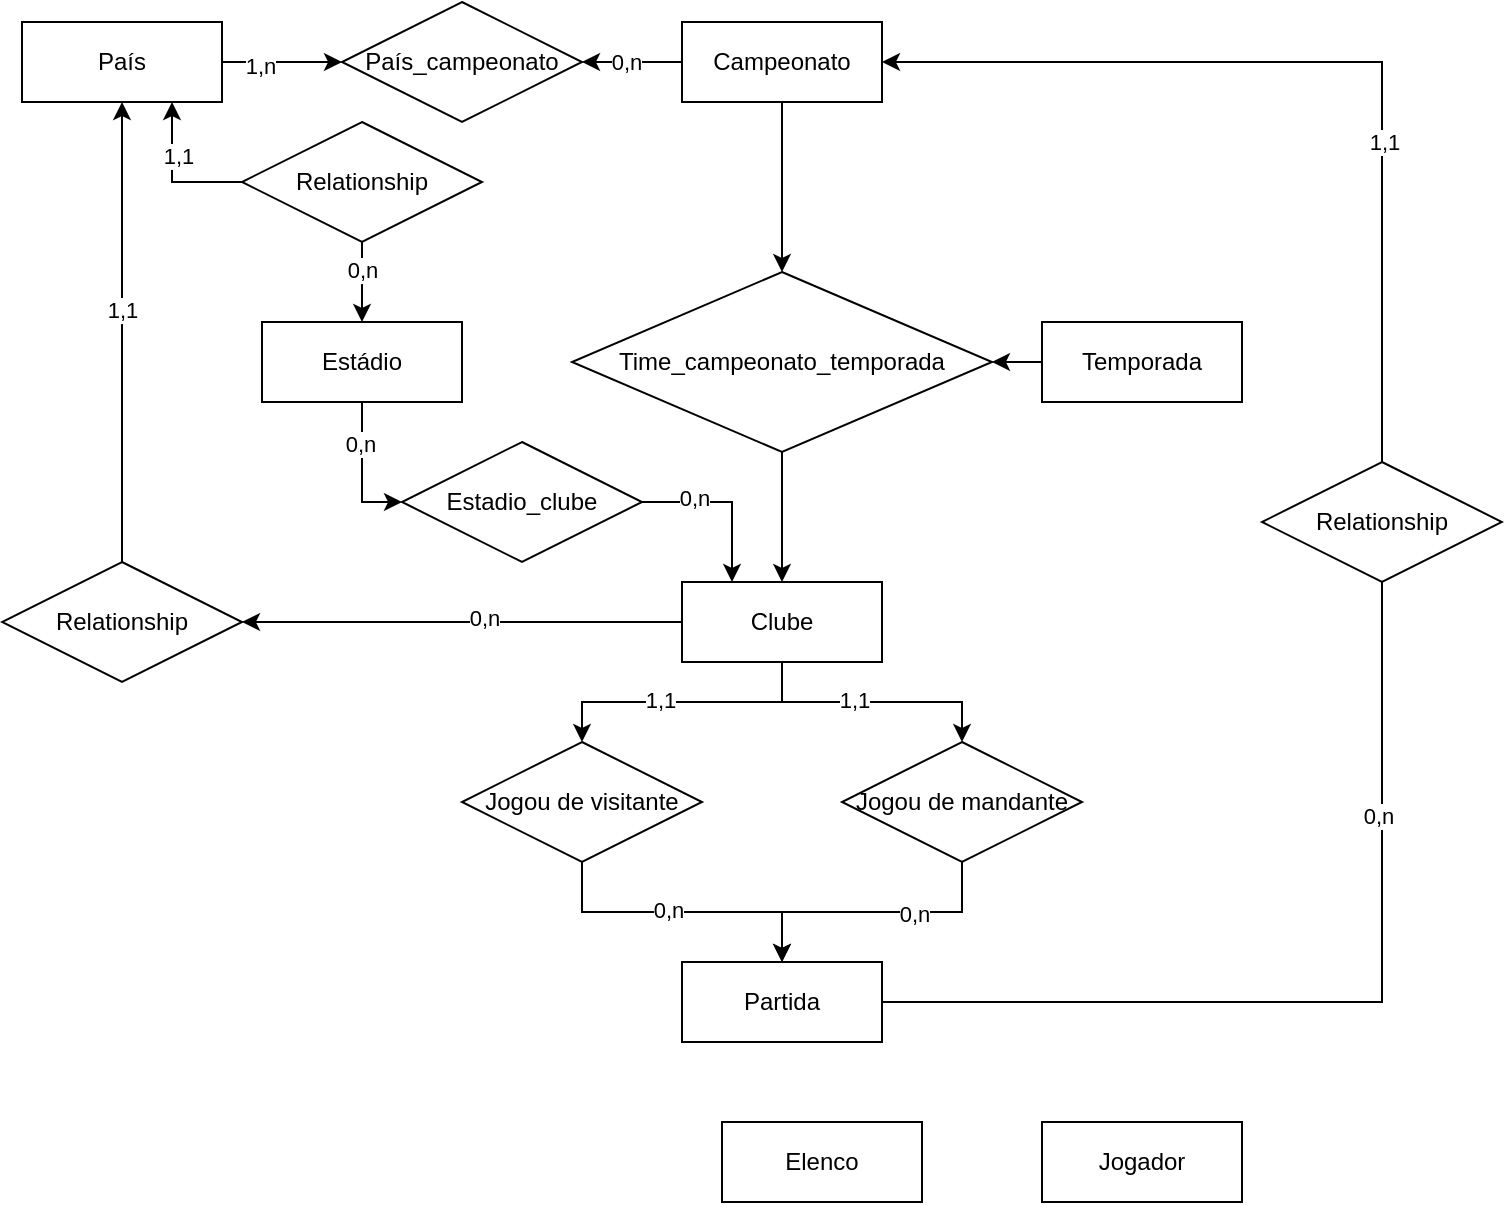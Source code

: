 <mxfile version="22.0.4" type="github">
  <diagram name="Página-1" id="wu61jTHMR0RudlEywtw_">
    <mxGraphModel dx="759" dy="764" grid="1" gridSize="10" guides="1" tooltips="1" connect="1" arrows="1" fold="1" page="1" pageScale="1" pageWidth="827" pageHeight="1169" math="0" shadow="0">
      <root>
        <mxCell id="0" />
        <mxCell id="1" parent="0" />
        <mxCell id="DVxih_do49LNcKvW1eOE-18" style="edgeStyle=orthogonalEdgeStyle;rounded=0;orthogonalLoop=1;jettySize=auto;html=1;" parent="1" source="DVxih_do49LNcKvW1eOE-14" target="DVxih_do49LNcKvW1eOE-17" edge="1">
          <mxGeometry relative="1" as="geometry" />
        </mxCell>
        <mxCell id="DVxih_do49LNcKvW1eOE-21" value="1,n" style="edgeLabel;html=1;align=center;verticalAlign=middle;resizable=0;points=[];" parent="DVxih_do49LNcKvW1eOE-18" vertex="1" connectable="0">
          <mxGeometry x="-0.36" y="-2" relative="1" as="geometry">
            <mxPoint as="offset" />
          </mxGeometry>
        </mxCell>
        <mxCell id="DVxih_do49LNcKvW1eOE-14" value="País" style="whiteSpace=wrap;html=1;align=center;" parent="1" vertex="1">
          <mxGeometry x="20" y="230" width="100" height="40" as="geometry" />
        </mxCell>
        <mxCell id="EI13l_1nYd81U-HAZU5a-3" style="edgeStyle=orthogonalEdgeStyle;rounded=0;orthogonalLoop=1;jettySize=auto;html=1;entryX=0.5;entryY=0;entryDx=0;entryDy=0;" parent="1" source="DVxih_do49LNcKvW1eOE-16" target="DVxih_do49LNcKvW1eOE-43" edge="1">
          <mxGeometry relative="1" as="geometry" />
        </mxCell>
        <mxCell id="DVxih_do49LNcKvW1eOE-16" value="Campeonato" style="whiteSpace=wrap;html=1;align=center;" parent="1" vertex="1">
          <mxGeometry x="350" y="230" width="100" height="40" as="geometry" />
        </mxCell>
        <mxCell id="DVxih_do49LNcKvW1eOE-17" value="País_campeonato" style="shape=rhombus;perimeter=rhombusPerimeter;whiteSpace=wrap;html=1;align=center;" parent="1" vertex="1">
          <mxGeometry x="180" y="220" width="120" height="60" as="geometry" />
        </mxCell>
        <mxCell id="DVxih_do49LNcKvW1eOE-24" style="edgeStyle=orthogonalEdgeStyle;rounded=0;orthogonalLoop=1;jettySize=auto;html=1;exitX=0;exitY=0.5;exitDx=0;exitDy=0;" parent="1" source="DVxih_do49LNcKvW1eOE-16" target="DVxih_do49LNcKvW1eOE-17" edge="1">
          <mxGeometry relative="1" as="geometry">
            <mxPoint x="330" y="220" as="sourcePoint" />
          </mxGeometry>
        </mxCell>
        <mxCell id="DVxih_do49LNcKvW1eOE-39" value="0,n" style="edgeLabel;html=1;align=center;verticalAlign=middle;resizable=0;points=[];" parent="DVxih_do49LNcKvW1eOE-24" vertex="1" connectable="0">
          <mxGeometry x="0.133" y="-3" relative="1" as="geometry">
            <mxPoint y="3" as="offset" />
          </mxGeometry>
        </mxCell>
        <mxCell id="EI13l_1nYd81U-HAZU5a-2" style="edgeStyle=orthogonalEdgeStyle;rounded=0;orthogonalLoop=1;jettySize=auto;html=1;entryX=1;entryY=0.5;entryDx=0;entryDy=0;" parent="1" source="DVxih_do49LNcKvW1eOE-22" target="DVxih_do49LNcKvW1eOE-43" edge="1">
          <mxGeometry relative="1" as="geometry" />
        </mxCell>
        <mxCell id="DVxih_do49LNcKvW1eOE-22" value="Temporada" style="whiteSpace=wrap;html=1;align=center;" parent="1" vertex="1">
          <mxGeometry x="530" y="380" width="100" height="40" as="geometry" />
        </mxCell>
        <mxCell id="DVxih_do49LNcKvW1eOE-45" style="edgeStyle=orthogonalEdgeStyle;rounded=0;orthogonalLoop=1;jettySize=auto;html=1;entryX=0.5;entryY=0;entryDx=0;entryDy=0;" parent="1" source="DVxih_do49LNcKvW1eOE-43" target="DVxih_do49LNcKvW1eOE-44" edge="1">
          <mxGeometry relative="1" as="geometry" />
        </mxCell>
        <mxCell id="DVxih_do49LNcKvW1eOE-43" value="Time_campeonato_temporada" style="shape=rhombus;perimeter=rhombusPerimeter;whiteSpace=wrap;html=1;align=center;" parent="1" vertex="1">
          <mxGeometry x="295" y="355" width="210" height="90" as="geometry" />
        </mxCell>
        <mxCell id="DVxih_do49LNcKvW1eOE-50" style="edgeStyle=orthogonalEdgeStyle;rounded=0;orthogonalLoop=1;jettySize=auto;html=1;" parent="1" source="DVxih_do49LNcKvW1eOE-44" target="DVxih_do49LNcKvW1eOE-49" edge="1">
          <mxGeometry relative="1" as="geometry" />
        </mxCell>
        <mxCell id="DVxih_do49LNcKvW1eOE-53" value="0,n" style="edgeLabel;html=1;align=center;verticalAlign=middle;resizable=0;points=[];" parent="DVxih_do49LNcKvW1eOE-50" vertex="1" connectable="0">
          <mxGeometry x="-0.095" y="-2" relative="1" as="geometry">
            <mxPoint as="offset" />
          </mxGeometry>
        </mxCell>
        <mxCell id="DVxih_do49LNcKvW1eOE-58" style="edgeStyle=orthogonalEdgeStyle;rounded=0;orthogonalLoop=1;jettySize=auto;html=1;entryX=0.5;entryY=0;entryDx=0;entryDy=0;" parent="1" source="DVxih_do49LNcKvW1eOE-44" target="DVxih_do49LNcKvW1eOE-56" edge="1">
          <mxGeometry relative="1" as="geometry" />
        </mxCell>
        <mxCell id="DVxih_do49LNcKvW1eOE-67" value="1,1" style="edgeLabel;html=1;align=center;verticalAlign=middle;resizable=0;points=[];" parent="DVxih_do49LNcKvW1eOE-58" vertex="1" connectable="0">
          <mxGeometry x="0.165" y="-1" relative="1" as="geometry">
            <mxPoint as="offset" />
          </mxGeometry>
        </mxCell>
        <mxCell id="DVxih_do49LNcKvW1eOE-60" style="edgeStyle=orthogonalEdgeStyle;rounded=0;orthogonalLoop=1;jettySize=auto;html=1;" parent="1" source="DVxih_do49LNcKvW1eOE-44" target="DVxih_do49LNcKvW1eOE-57" edge="1">
          <mxGeometry relative="1" as="geometry" />
        </mxCell>
        <mxCell id="DVxih_do49LNcKvW1eOE-68" value="1,1" style="edgeLabel;html=1;align=center;verticalAlign=middle;resizable=0;points=[];" parent="DVxih_do49LNcKvW1eOE-60" vertex="1" connectable="0">
          <mxGeometry x="-0.143" y="1" relative="1" as="geometry">
            <mxPoint as="offset" />
          </mxGeometry>
        </mxCell>
        <mxCell id="DVxih_do49LNcKvW1eOE-44" value="Clube" style="whiteSpace=wrap;html=1;align=center;" parent="1" vertex="1">
          <mxGeometry x="350" y="510" width="100" height="40" as="geometry" />
        </mxCell>
        <mxCell id="DVxih_do49LNcKvW1eOE-51" style="edgeStyle=orthogonalEdgeStyle;rounded=0;orthogonalLoop=1;jettySize=auto;html=1;" parent="1" source="DVxih_do49LNcKvW1eOE-49" target="DVxih_do49LNcKvW1eOE-14" edge="1">
          <mxGeometry relative="1" as="geometry" />
        </mxCell>
        <mxCell id="DVxih_do49LNcKvW1eOE-52" value="1,1" style="edgeLabel;html=1;align=center;verticalAlign=middle;resizable=0;points=[];" parent="DVxih_do49LNcKvW1eOE-51" vertex="1" connectable="0">
          <mxGeometry x="0.102" relative="1" as="geometry">
            <mxPoint as="offset" />
          </mxGeometry>
        </mxCell>
        <mxCell id="DVxih_do49LNcKvW1eOE-49" value="Relationship" style="shape=rhombus;perimeter=rhombusPerimeter;whiteSpace=wrap;html=1;align=center;" parent="1" vertex="1">
          <mxGeometry x="10" y="500" width="120" height="60" as="geometry" />
        </mxCell>
        <mxCell id="YWX6sTPGv2kubYQZJfxd-3" style="edgeStyle=orthogonalEdgeStyle;rounded=0;orthogonalLoop=1;jettySize=auto;html=1;entryX=1;entryY=0.5;entryDx=0;entryDy=0;" edge="1" parent="1" source="DVxih_do49LNcKvW1eOE-54" target="DVxih_do49LNcKvW1eOE-16">
          <mxGeometry relative="1" as="geometry">
            <Array as="points">
              <mxPoint x="700" y="720" />
              <mxPoint x="700" y="250" />
            </Array>
          </mxGeometry>
        </mxCell>
        <mxCell id="YWX6sTPGv2kubYQZJfxd-5" value="1,1" style="edgeLabel;html=1;align=center;verticalAlign=middle;resizable=0;points=[];" vertex="1" connectable="0" parent="YWX6sTPGv2kubYQZJfxd-3">
          <mxGeometry x="0.402" y="-1" relative="1" as="geometry">
            <mxPoint as="offset" />
          </mxGeometry>
        </mxCell>
        <mxCell id="YWX6sTPGv2kubYQZJfxd-6" value="0,n" style="edgeLabel;html=1;align=center;verticalAlign=middle;resizable=0;points=[];" vertex="1" connectable="0" parent="YWX6sTPGv2kubYQZJfxd-3">
          <mxGeometry x="-0.293" y="2" relative="1" as="geometry">
            <mxPoint as="offset" />
          </mxGeometry>
        </mxCell>
        <mxCell id="DVxih_do49LNcKvW1eOE-54" value="Partida" style="whiteSpace=wrap;html=1;align=center;" parent="1" vertex="1">
          <mxGeometry x="350" y="700" width="100" height="40" as="geometry" />
        </mxCell>
        <mxCell id="DVxih_do49LNcKvW1eOE-59" style="edgeStyle=orthogonalEdgeStyle;rounded=0;orthogonalLoop=1;jettySize=auto;html=1;" parent="1" source="DVxih_do49LNcKvW1eOE-56" target="DVxih_do49LNcKvW1eOE-54" edge="1">
          <mxGeometry relative="1" as="geometry" />
        </mxCell>
        <mxCell id="DVxih_do49LNcKvW1eOE-65" value="0,n" style="edgeLabel;html=1;align=center;verticalAlign=middle;resizable=0;points=[];" parent="DVxih_do49LNcKvW1eOE-59" vertex="1" connectable="0">
          <mxGeometry x="-0.099" y="1" relative="1" as="geometry">
            <mxPoint as="offset" />
          </mxGeometry>
        </mxCell>
        <mxCell id="DVxih_do49LNcKvW1eOE-56" value="Jogou de visitante" style="shape=rhombus;perimeter=rhombusPerimeter;whiteSpace=wrap;html=1;align=center;" parent="1" vertex="1">
          <mxGeometry x="240" y="590" width="120" height="60" as="geometry" />
        </mxCell>
        <mxCell id="DVxih_do49LNcKvW1eOE-61" style="edgeStyle=orthogonalEdgeStyle;rounded=0;orthogonalLoop=1;jettySize=auto;html=1;" parent="1" source="DVxih_do49LNcKvW1eOE-57" target="DVxih_do49LNcKvW1eOE-54" edge="1">
          <mxGeometry relative="1" as="geometry" />
        </mxCell>
        <mxCell id="DVxih_do49LNcKvW1eOE-66" value="0,n" style="edgeLabel;html=1;align=center;verticalAlign=middle;resizable=0;points=[];" parent="DVxih_do49LNcKvW1eOE-61" vertex="1" connectable="0">
          <mxGeometry x="-0.29" y="1" relative="1" as="geometry">
            <mxPoint as="offset" />
          </mxGeometry>
        </mxCell>
        <mxCell id="DVxih_do49LNcKvW1eOE-57" value="Jogou de mandante" style="shape=rhombus;perimeter=rhombusPerimeter;whiteSpace=wrap;html=1;align=center;" parent="1" vertex="1">
          <mxGeometry x="430" y="590" width="120" height="60" as="geometry" />
        </mxCell>
        <mxCell id="DVxih_do49LNcKvW1eOE-71" value="Elenco" style="whiteSpace=wrap;html=1;align=center;" parent="1" vertex="1">
          <mxGeometry x="370" y="780" width="100" height="40" as="geometry" />
        </mxCell>
        <mxCell id="YWX6sTPGv2kubYQZJfxd-1" value="Jogador" style="whiteSpace=wrap;html=1;align=center;" vertex="1" parent="1">
          <mxGeometry x="530" y="780" width="100" height="40" as="geometry" />
        </mxCell>
        <mxCell id="YWX6sTPGv2kubYQZJfxd-8" style="edgeStyle=orthogonalEdgeStyle;rounded=0;orthogonalLoop=1;jettySize=auto;html=1;entryX=0;entryY=0.5;entryDx=0;entryDy=0;" edge="1" parent="1" source="YWX6sTPGv2kubYQZJfxd-2" target="YWX6sTPGv2kubYQZJfxd-7">
          <mxGeometry relative="1" as="geometry" />
        </mxCell>
        <mxCell id="YWX6sTPGv2kubYQZJfxd-10" value="0,n" style="edgeLabel;html=1;align=center;verticalAlign=middle;resizable=0;points=[];" vertex="1" connectable="0" parent="YWX6sTPGv2kubYQZJfxd-8">
          <mxGeometry x="-0.4" y="-1" relative="1" as="geometry">
            <mxPoint as="offset" />
          </mxGeometry>
        </mxCell>
        <mxCell id="YWX6sTPGv2kubYQZJfxd-2" value="Estádio" style="whiteSpace=wrap;html=1;align=center;" vertex="1" parent="1">
          <mxGeometry x="140" y="380" width="100" height="40" as="geometry" />
        </mxCell>
        <mxCell id="YWX6sTPGv2kubYQZJfxd-4" value="Relationship" style="shape=rhombus;perimeter=rhombusPerimeter;whiteSpace=wrap;html=1;align=center;" vertex="1" parent="1">
          <mxGeometry x="640" y="450" width="120" height="60" as="geometry" />
        </mxCell>
        <mxCell id="YWX6sTPGv2kubYQZJfxd-9" style="edgeStyle=orthogonalEdgeStyle;rounded=0;orthogonalLoop=1;jettySize=auto;html=1;entryX=0.25;entryY=0;entryDx=0;entryDy=0;" edge="1" parent="1" source="YWX6sTPGv2kubYQZJfxd-7" target="DVxih_do49LNcKvW1eOE-44">
          <mxGeometry relative="1" as="geometry" />
        </mxCell>
        <mxCell id="YWX6sTPGv2kubYQZJfxd-11" value="0,n" style="edgeLabel;html=1;align=center;verticalAlign=middle;resizable=0;points=[];" vertex="1" connectable="0" parent="YWX6sTPGv2kubYQZJfxd-9">
          <mxGeometry x="-0.388" y="2" relative="1" as="geometry">
            <mxPoint as="offset" />
          </mxGeometry>
        </mxCell>
        <mxCell id="YWX6sTPGv2kubYQZJfxd-7" value="Estadio_clube" style="shape=rhombus;perimeter=rhombusPerimeter;whiteSpace=wrap;html=1;align=center;" vertex="1" parent="1">
          <mxGeometry x="210" y="440" width="120" height="60" as="geometry" />
        </mxCell>
        <mxCell id="YWX6sTPGv2kubYQZJfxd-14" style="edgeStyle=orthogonalEdgeStyle;rounded=0;orthogonalLoop=1;jettySize=auto;html=1;entryX=0.5;entryY=0;entryDx=0;entryDy=0;" edge="1" parent="1" source="YWX6sTPGv2kubYQZJfxd-13" target="YWX6sTPGv2kubYQZJfxd-2">
          <mxGeometry relative="1" as="geometry" />
        </mxCell>
        <mxCell id="YWX6sTPGv2kubYQZJfxd-17" value="0,n" style="edgeLabel;html=1;align=center;verticalAlign=middle;resizable=0;points=[];" vertex="1" connectable="0" parent="YWX6sTPGv2kubYQZJfxd-14">
          <mxGeometry x="-0.3" relative="1" as="geometry">
            <mxPoint as="offset" />
          </mxGeometry>
        </mxCell>
        <mxCell id="YWX6sTPGv2kubYQZJfxd-15" style="edgeStyle=orthogonalEdgeStyle;rounded=0;orthogonalLoop=1;jettySize=auto;html=1;entryX=0.75;entryY=1;entryDx=0;entryDy=0;" edge="1" parent="1" source="YWX6sTPGv2kubYQZJfxd-13" target="DVxih_do49LNcKvW1eOE-14">
          <mxGeometry relative="1" as="geometry" />
        </mxCell>
        <mxCell id="YWX6sTPGv2kubYQZJfxd-16" value="1,1" style="edgeLabel;html=1;align=center;verticalAlign=middle;resizable=0;points=[];" vertex="1" connectable="0" parent="YWX6sTPGv2kubYQZJfxd-15">
          <mxGeometry x="0.28" y="-3" relative="1" as="geometry">
            <mxPoint as="offset" />
          </mxGeometry>
        </mxCell>
        <mxCell id="YWX6sTPGv2kubYQZJfxd-13" value="Relationship" style="shape=rhombus;perimeter=rhombusPerimeter;whiteSpace=wrap;html=1;align=center;" vertex="1" parent="1">
          <mxGeometry x="130" y="280" width="120" height="60" as="geometry" />
        </mxCell>
      </root>
    </mxGraphModel>
  </diagram>
</mxfile>
